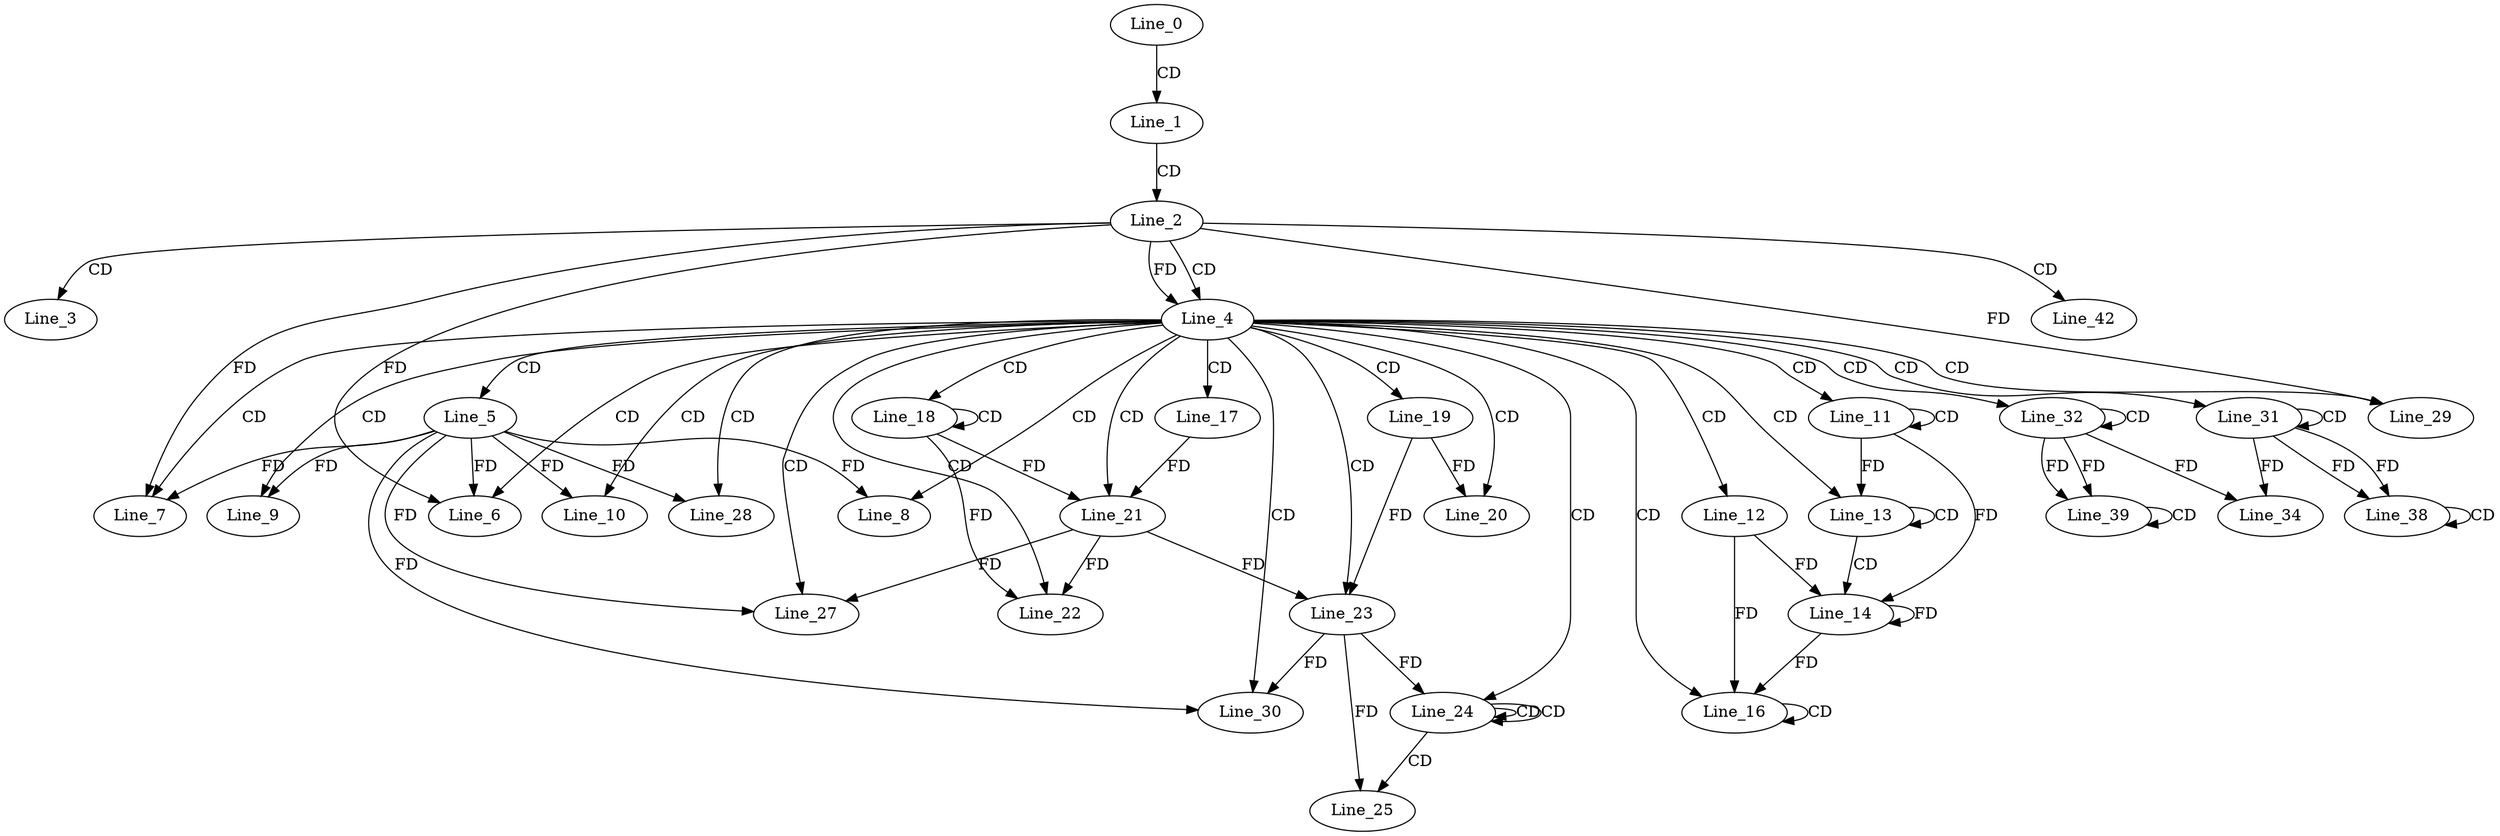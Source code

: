 digraph G {
  Line_0;
  Line_1;
  Line_2;
  Line_3;
  Line_4;
  Line_4;
  Line_4;
  Line_5;
  Line_6;
  Line_6;
  Line_7;
  Line_8;
  Line_9;
  Line_10;
  Line_11;
  Line_11;
  Line_12;
  Line_13;
  Line_13;
  Line_13;
  Line_14;
  Line_14;
  Line_16;
  Line_16;
  Line_17;
  Line_18;
  Line_18;
  Line_19;
  Line_20;
  Line_21;
  Line_21;
  Line_21;
  Line_22;
  Line_22;
  Line_22;
  Line_23;
  Line_23;
  Line_24;
  Line_24;
  Line_24;
  Line_25;
  Line_27;
  Line_27;
  Line_28;
  Line_29;
  Line_29;
  Line_29;
  Line_29;
  Line_30;
  Line_30;
  Line_30;
  Line_30;
  Line_31;
  Line_31;
  Line_32;
  Line_32;
  Line_34;
  Line_34;
  Line_38;
  Line_38;
  Line_39;
  Line_39;
  Line_42;
  Line_0 -> Line_1 [ label="CD" ];
  Line_1 -> Line_2 [ label="CD" ];
  Line_2 -> Line_3 [ label="CD" ];
  Line_2 -> Line_4 [ label="CD" ];
  Line_2 -> Line_4 [ label="FD" ];
  Line_4 -> Line_5 [ label="CD" ];
  Line_4 -> Line_6 [ label="CD" ];
  Line_5 -> Line_6 [ label="FD" ];
  Line_2 -> Line_6 [ label="FD" ];
  Line_4 -> Line_7 [ label="CD" ];
  Line_5 -> Line_7 [ label="FD" ];
  Line_2 -> Line_7 [ label="FD" ];
  Line_4 -> Line_8 [ label="CD" ];
  Line_5 -> Line_8 [ label="FD" ];
  Line_4 -> Line_9 [ label="CD" ];
  Line_5 -> Line_9 [ label="FD" ];
  Line_4 -> Line_10 [ label="CD" ];
  Line_5 -> Line_10 [ label="FD" ];
  Line_4 -> Line_11 [ label="CD" ];
  Line_11 -> Line_11 [ label="CD" ];
  Line_4 -> Line_12 [ label="CD" ];
  Line_4 -> Line_13 [ label="CD" ];
  Line_13 -> Line_13 [ label="CD" ];
  Line_11 -> Line_13 [ label="FD" ];
  Line_13 -> Line_14 [ label="CD" ];
  Line_12 -> Line_14 [ label="FD" ];
  Line_14 -> Line_14 [ label="FD" ];
  Line_11 -> Line_14 [ label="FD" ];
  Line_4 -> Line_16 [ label="CD" ];
  Line_16 -> Line_16 [ label="CD" ];
  Line_12 -> Line_16 [ label="FD" ];
  Line_14 -> Line_16 [ label="FD" ];
  Line_4 -> Line_17 [ label="CD" ];
  Line_4 -> Line_18 [ label="CD" ];
  Line_18 -> Line_18 [ label="CD" ];
  Line_4 -> Line_19 [ label="CD" ];
  Line_4 -> Line_20 [ label="CD" ];
  Line_19 -> Line_20 [ label="FD" ];
  Line_4 -> Line_21 [ label="CD" ];
  Line_17 -> Line_21 [ label="FD" ];
  Line_18 -> Line_21 [ label="FD" ];
  Line_4 -> Line_22 [ label="CD" ];
  Line_21 -> Line_22 [ label="FD" ];
  Line_18 -> Line_22 [ label="FD" ];
  Line_4 -> Line_23 [ label="CD" ];
  Line_19 -> Line_23 [ label="FD" ];
  Line_21 -> Line_23 [ label="FD" ];
  Line_4 -> Line_24 [ label="CD" ];
  Line_24 -> Line_24 [ label="CD" ];
  Line_24 -> Line_24 [ label="CD" ];
  Line_23 -> Line_24 [ label="FD" ];
  Line_24 -> Line_25 [ label="CD" ];
  Line_23 -> Line_25 [ label="FD" ];
  Line_4 -> Line_27 [ label="CD" ];
  Line_5 -> Line_27 [ label="FD" ];
  Line_21 -> Line_27 [ label="FD" ];
  Line_4 -> Line_28 [ label="CD" ];
  Line_5 -> Line_28 [ label="FD" ];
  Line_4 -> Line_29 [ label="CD" ];
  Line_2 -> Line_29 [ label="FD" ];
  Line_4 -> Line_30 [ label="CD" ];
  Line_23 -> Line_30 [ label="FD" ];
  Line_5 -> Line_30 [ label="FD" ];
  Line_4 -> Line_31 [ label="CD" ];
  Line_31 -> Line_31 [ label="CD" ];
  Line_4 -> Line_32 [ label="CD" ];
  Line_32 -> Line_32 [ label="CD" ];
  Line_31 -> Line_34 [ label="FD" ];
  Line_32 -> Line_34 [ label="FD" ];
  Line_31 -> Line_38 [ label="FD" ];
  Line_38 -> Line_38 [ label="CD" ];
  Line_31 -> Line_38 [ label="FD" ];
  Line_32 -> Line_39 [ label="FD" ];
  Line_39 -> Line_39 [ label="CD" ];
  Line_32 -> Line_39 [ label="FD" ];
  Line_2 -> Line_42 [ label="CD" ];
}
